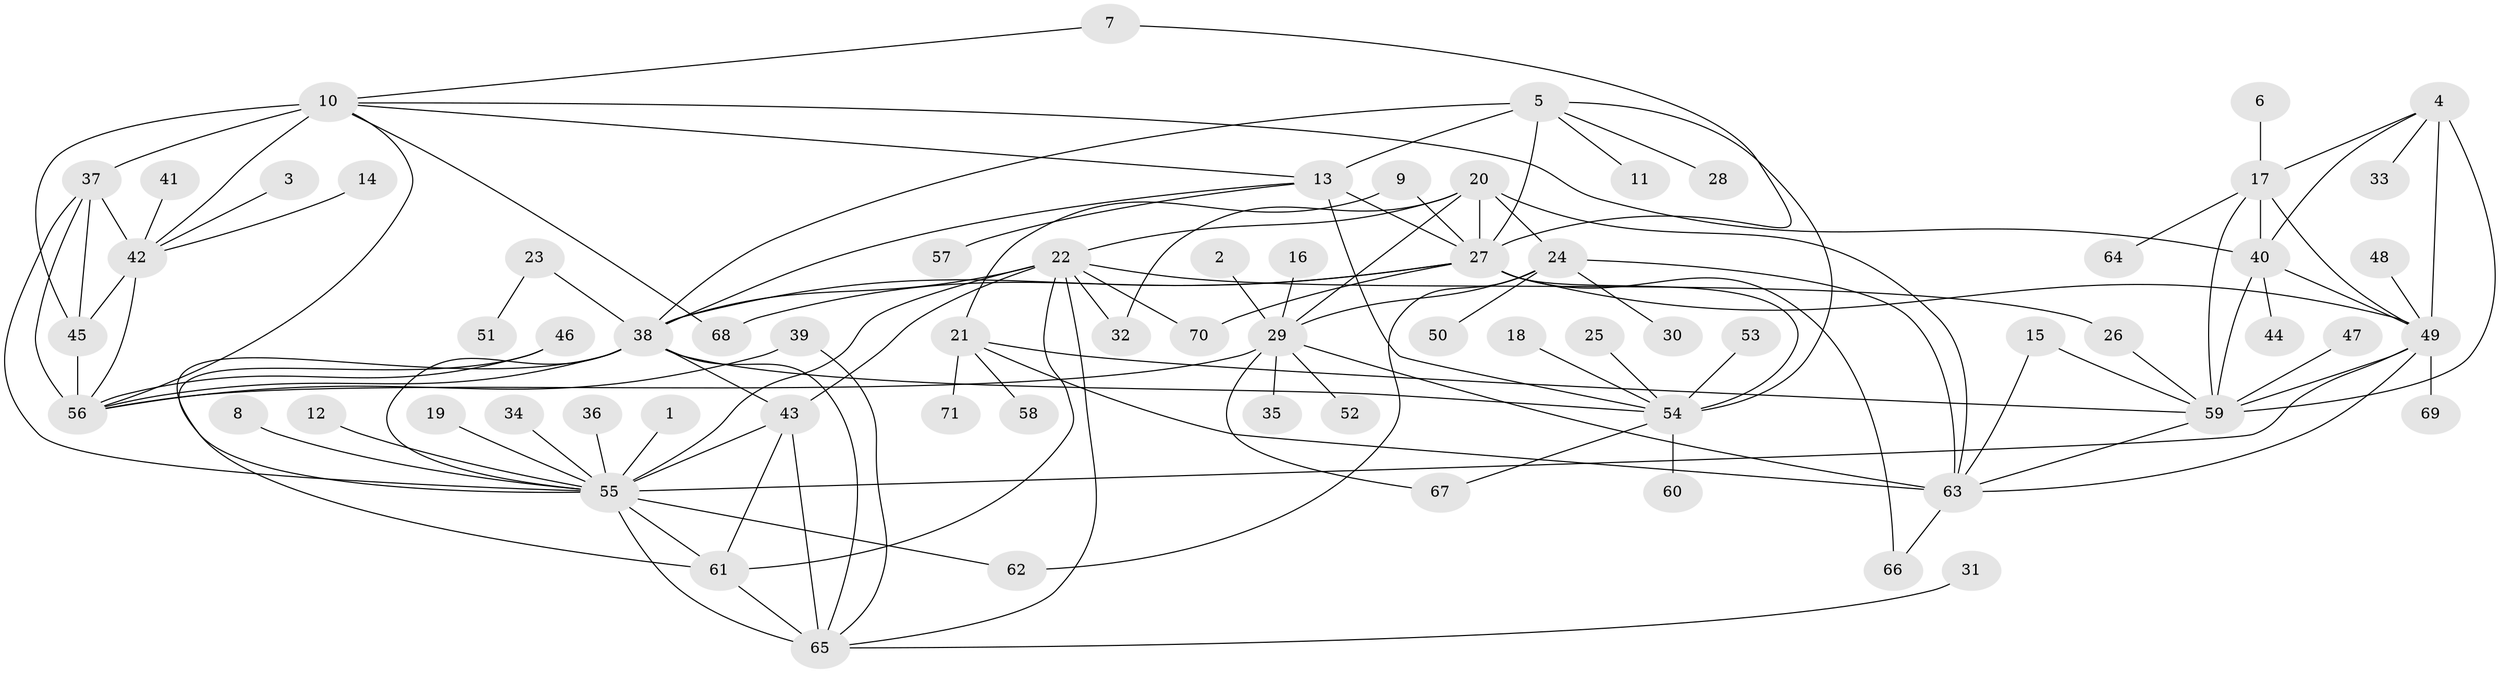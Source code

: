 // original degree distribution, {6: 0.028169014084507043, 12: 0.028169014084507043, 7: 0.04225352112676056, 9: 0.04225352112676056, 11: 0.014084507042253521, 10: 0.04929577464788732, 14: 0.007042253521126761, 8: 0.028169014084507043, 13: 0.007042253521126761, 18: 0.007042253521126761, 1: 0.5422535211267606, 2: 0.19014084507042253, 3: 0.014084507042253521}
// Generated by graph-tools (version 1.1) at 2025/02/03/09/25 03:02:41]
// undirected, 71 vertices, 122 edges
graph export_dot {
graph [start="1"]
  node [color=gray90,style=filled];
  1;
  2;
  3;
  4;
  5;
  6;
  7;
  8;
  9;
  10;
  11;
  12;
  13;
  14;
  15;
  16;
  17;
  18;
  19;
  20;
  21;
  22;
  23;
  24;
  25;
  26;
  27;
  28;
  29;
  30;
  31;
  32;
  33;
  34;
  35;
  36;
  37;
  38;
  39;
  40;
  41;
  42;
  43;
  44;
  45;
  46;
  47;
  48;
  49;
  50;
  51;
  52;
  53;
  54;
  55;
  56;
  57;
  58;
  59;
  60;
  61;
  62;
  63;
  64;
  65;
  66;
  67;
  68;
  69;
  70;
  71;
  1 -- 55 [weight=1.0];
  2 -- 29 [weight=1.0];
  3 -- 42 [weight=1.0];
  4 -- 17 [weight=2.0];
  4 -- 33 [weight=1.0];
  4 -- 40 [weight=2.0];
  4 -- 49 [weight=2.0];
  4 -- 59 [weight=4.0];
  5 -- 11 [weight=1.0];
  5 -- 13 [weight=2.0];
  5 -- 27 [weight=4.0];
  5 -- 28 [weight=1.0];
  5 -- 38 [weight=2.0];
  5 -- 54 [weight=2.0];
  6 -- 17 [weight=1.0];
  7 -- 10 [weight=1.0];
  7 -- 27 [weight=1.0];
  8 -- 55 [weight=1.0];
  9 -- 21 [weight=1.0];
  9 -- 27 [weight=1.0];
  10 -- 13 [weight=1.0];
  10 -- 37 [weight=1.0];
  10 -- 40 [weight=1.0];
  10 -- 42 [weight=1.0];
  10 -- 45 [weight=3.0];
  10 -- 56 [weight=1.0];
  10 -- 68 [weight=1.0];
  12 -- 55 [weight=1.0];
  13 -- 27 [weight=2.0];
  13 -- 38 [weight=1.0];
  13 -- 54 [weight=1.0];
  13 -- 57 [weight=1.0];
  14 -- 42 [weight=1.0];
  15 -- 59 [weight=1.0];
  15 -- 63 [weight=1.0];
  16 -- 29 [weight=1.0];
  17 -- 40 [weight=1.0];
  17 -- 49 [weight=1.0];
  17 -- 59 [weight=2.0];
  17 -- 64 [weight=1.0];
  18 -- 54 [weight=1.0];
  19 -- 55 [weight=1.0];
  20 -- 22 [weight=1.0];
  20 -- 24 [weight=4.0];
  20 -- 27 [weight=1.0];
  20 -- 29 [weight=2.0];
  20 -- 32 [weight=1.0];
  20 -- 63 [weight=4.0];
  21 -- 58 [weight=1.0];
  21 -- 59 [weight=1.0];
  21 -- 63 [weight=1.0];
  21 -- 71 [weight=1.0];
  22 -- 26 [weight=1.0];
  22 -- 32 [weight=1.0];
  22 -- 38 [weight=1.0];
  22 -- 43 [weight=1.0];
  22 -- 55 [weight=1.0];
  22 -- 61 [weight=2.0];
  22 -- 65 [weight=1.0];
  22 -- 70 [weight=1.0];
  23 -- 38 [weight=1.0];
  23 -- 51 [weight=1.0];
  24 -- 29 [weight=2.0];
  24 -- 30 [weight=1.0];
  24 -- 50 [weight=1.0];
  24 -- 62 [weight=1.0];
  24 -- 63 [weight=4.0];
  25 -- 54 [weight=1.0];
  26 -- 59 [weight=1.0];
  27 -- 38 [weight=2.0];
  27 -- 49 [weight=1.0];
  27 -- 54 [weight=2.0];
  27 -- 66 [weight=1.0];
  27 -- 68 [weight=1.0];
  27 -- 70 [weight=1.0];
  29 -- 35 [weight=1.0];
  29 -- 52 [weight=1.0];
  29 -- 56 [weight=1.0];
  29 -- 63 [weight=2.0];
  29 -- 67 [weight=1.0];
  31 -- 65 [weight=1.0];
  34 -- 55 [weight=1.0];
  36 -- 55 [weight=1.0];
  37 -- 42 [weight=1.0];
  37 -- 45 [weight=3.0];
  37 -- 55 [weight=1.0];
  37 -- 56 [weight=1.0];
  38 -- 43 [weight=1.0];
  38 -- 54 [weight=1.0];
  38 -- 55 [weight=1.0];
  38 -- 56 [weight=1.0];
  38 -- 61 [weight=2.0];
  38 -- 65 [weight=1.0];
  39 -- 56 [weight=1.0];
  39 -- 65 [weight=1.0];
  40 -- 44 [weight=1.0];
  40 -- 49 [weight=1.0];
  40 -- 59 [weight=2.0];
  41 -- 42 [weight=1.0];
  42 -- 45 [weight=3.0];
  42 -- 56 [weight=1.0];
  43 -- 55 [weight=1.0];
  43 -- 61 [weight=2.0];
  43 -- 65 [weight=1.0];
  45 -- 56 [weight=3.0];
  46 -- 55 [weight=1.0];
  46 -- 56 [weight=1.0];
  47 -- 59 [weight=1.0];
  48 -- 49 [weight=1.0];
  49 -- 55 [weight=1.0];
  49 -- 59 [weight=2.0];
  49 -- 63 [weight=1.0];
  49 -- 69 [weight=1.0];
  53 -- 54 [weight=1.0];
  54 -- 60 [weight=1.0];
  54 -- 67 [weight=1.0];
  55 -- 61 [weight=2.0];
  55 -- 62 [weight=1.0];
  55 -- 65 [weight=1.0];
  59 -- 63 [weight=1.0];
  61 -- 65 [weight=2.0];
  63 -- 66 [weight=1.0];
}
